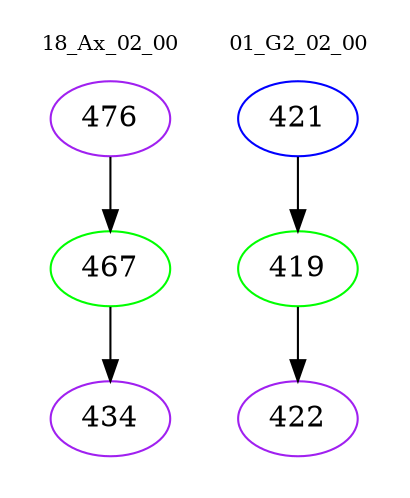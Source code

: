 digraph{
subgraph cluster_0 {
color = white
label = "18_Ax_02_00";
fontsize=10;
T0_476 [label="476", color="purple"]
T0_476 -> T0_467 [color="black"]
T0_467 [label="467", color="green"]
T0_467 -> T0_434 [color="black"]
T0_434 [label="434", color="purple"]
}
subgraph cluster_1 {
color = white
label = "01_G2_02_00";
fontsize=10;
T1_421 [label="421", color="blue"]
T1_421 -> T1_419 [color="black"]
T1_419 [label="419", color="green"]
T1_419 -> T1_422 [color="black"]
T1_422 [label="422", color="purple"]
}
}
